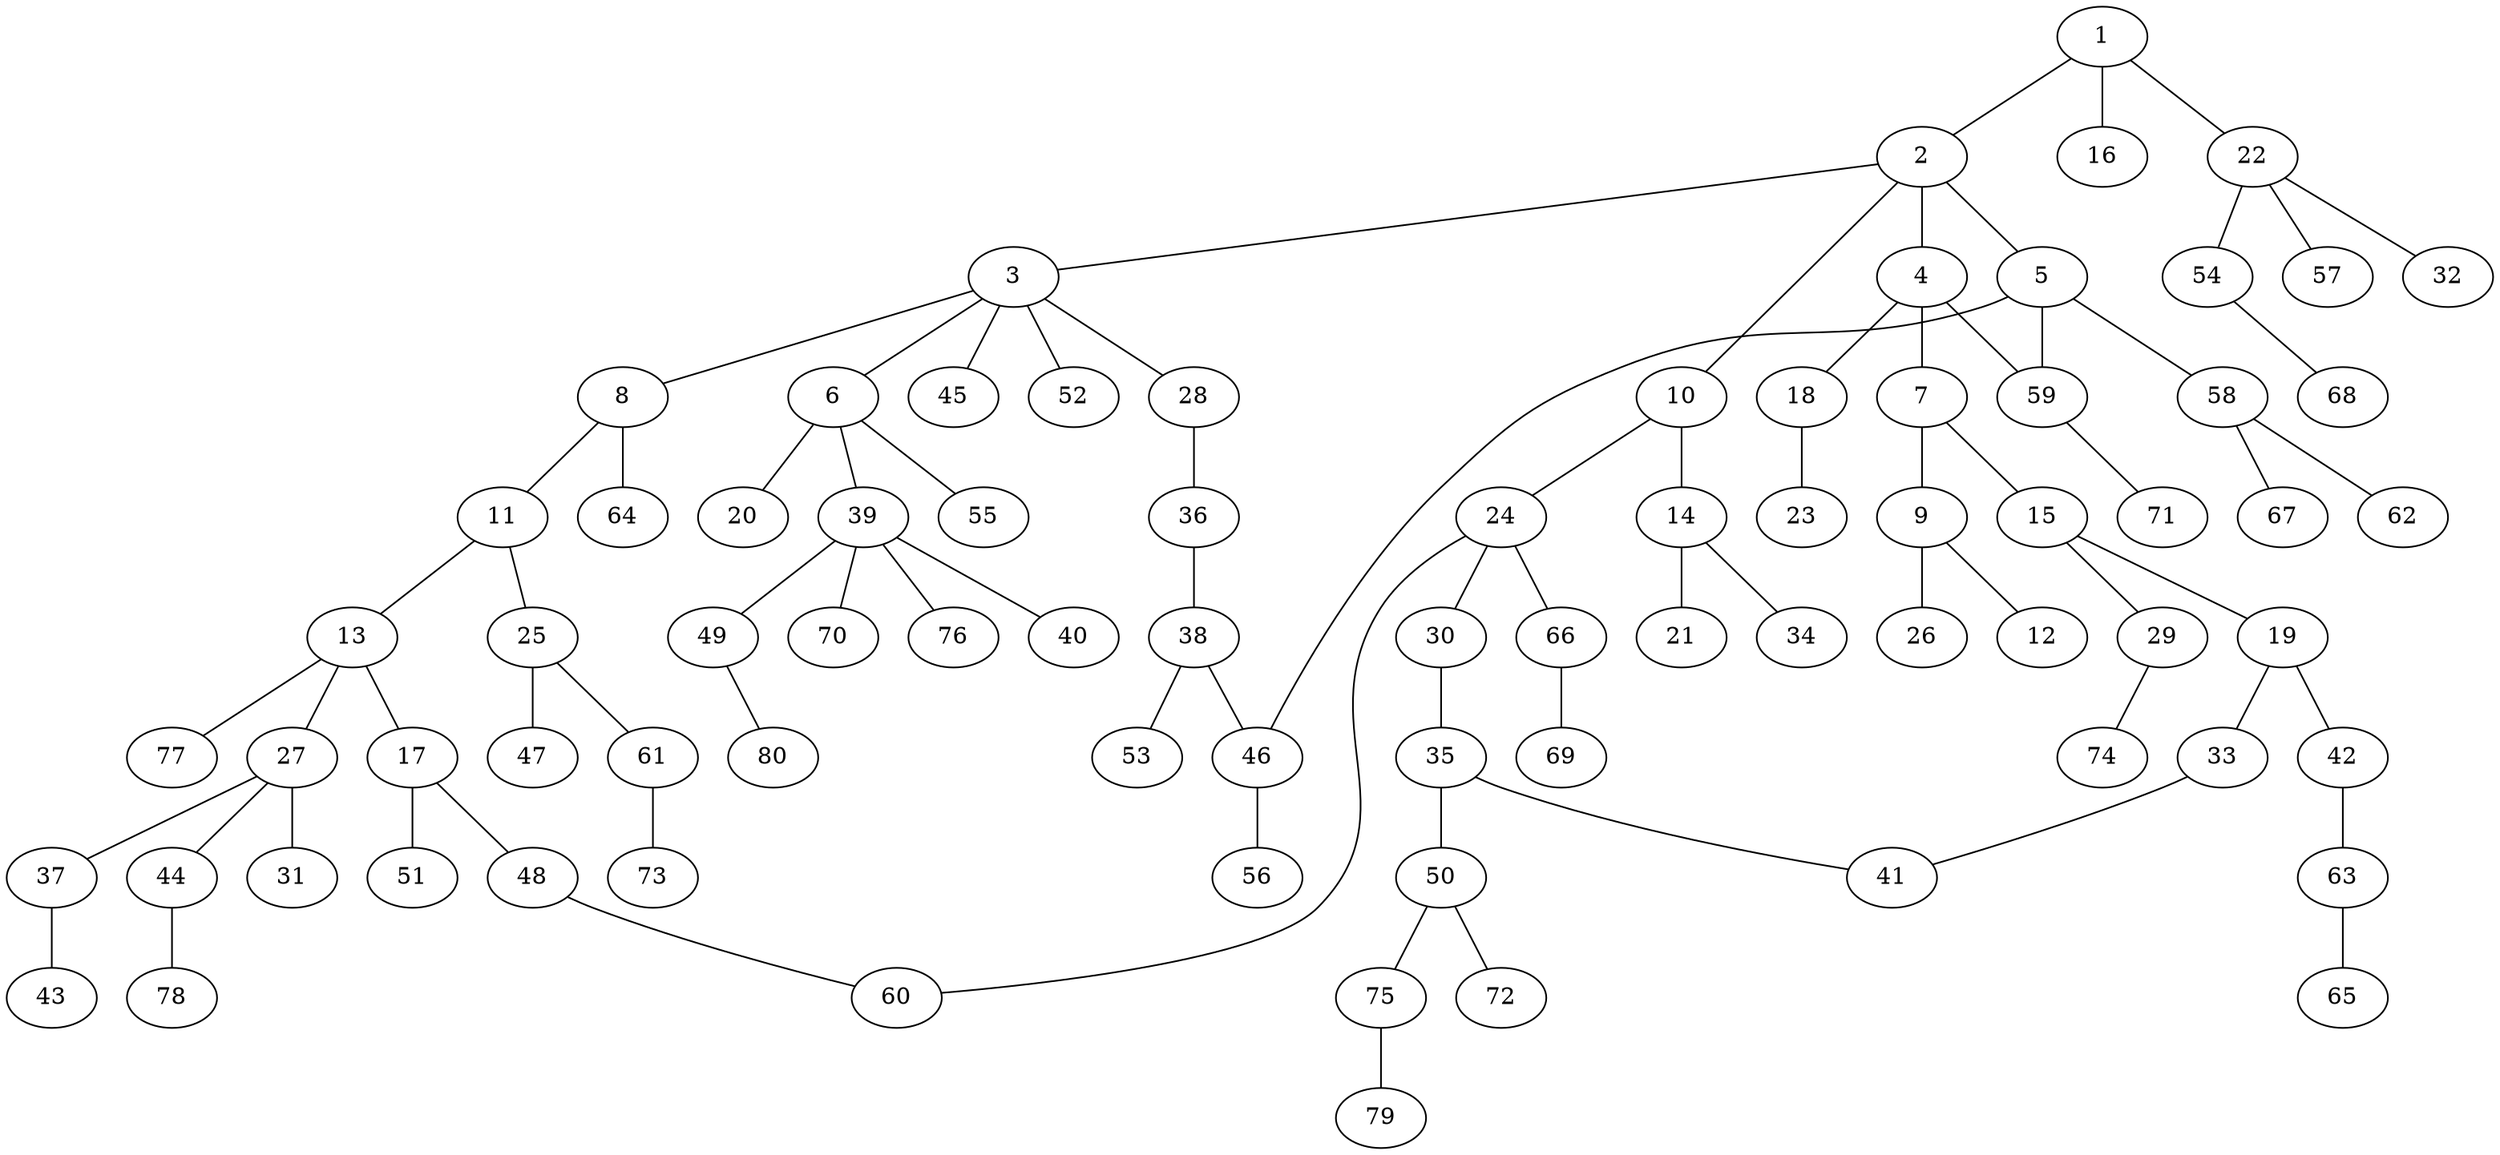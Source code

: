 graph graphname {1--2
1--16
1--22
2--3
2--4
2--5
2--10
3--6
3--8
3--28
3--45
3--52
4--7
4--18
4--59
5--46
5--58
5--59
6--20
6--39
6--55
7--9
7--15
8--11
8--64
9--12
9--26
10--14
10--24
11--13
11--25
13--17
13--27
13--77
14--21
14--34
15--19
15--29
17--48
17--51
18--23
19--33
19--42
22--32
22--54
22--57
24--30
24--60
24--66
25--47
25--61
27--31
27--37
27--44
28--36
29--74
30--35
33--41
35--41
35--50
36--38
37--43
38--46
38--53
39--40
39--49
39--70
39--76
42--63
44--78
46--56
48--60
49--80
50--72
50--75
54--68
58--62
58--67
59--71
61--73
63--65
66--69
75--79
}